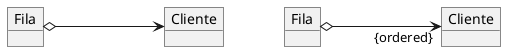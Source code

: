 @startuml mod07ima12
object "Fila" as fi
object "Cliente" as cl
object "Fila" as fi2
object "Cliente" as cl2
left to right direction
fi o---> cl
cl -[#white]- fi2
fi2 o--->"{ordered}" cl2
@enduml